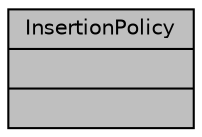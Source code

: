 digraph "InsertionPolicy"
{
 // INTERACTIVE_SVG=YES
  bgcolor="transparent";
  edge [fontname="Helvetica",fontsize="10",labelfontname="Helvetica",labelfontsize="10"];
  node [fontname="Helvetica",fontsize="10",shape=record];
  Node2 [label="{InsertionPolicy\n||}",height=0.2,width=0.4,color="black", fillcolor="grey75", style="filled", fontcolor="black"];
}
